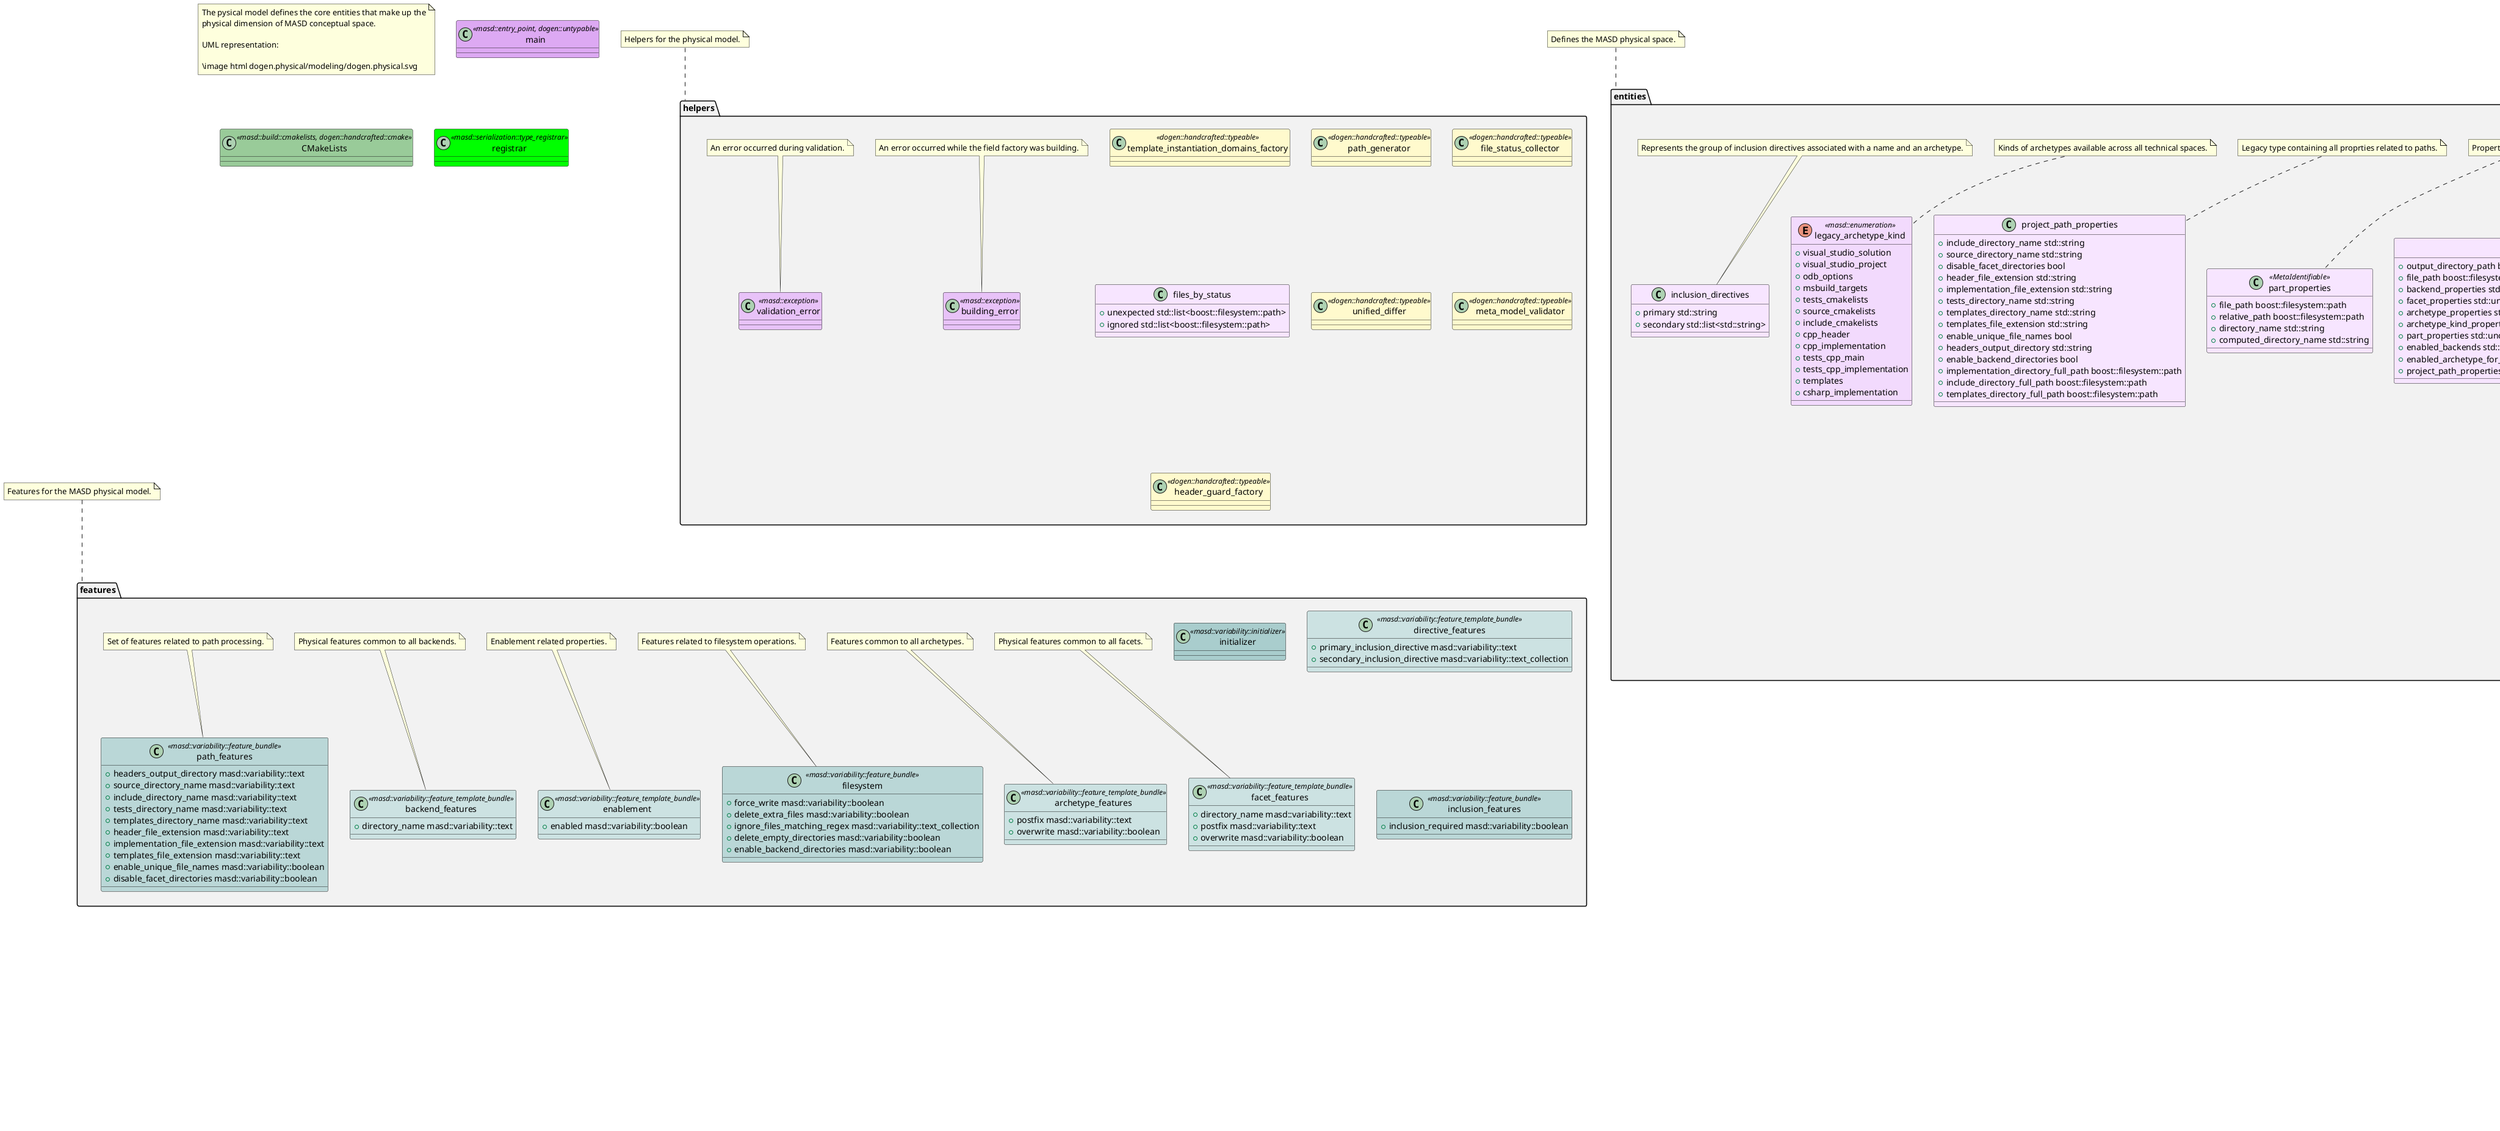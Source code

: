 @startuml
set namespaceSeparator ::
note as N1
The pysical model defines the core entities that make up the
physical dimension of MASD conceptual space.

UML representation:

\image html dogen.physical/modeling/dogen.physical.svg
end note

class main <<masd::entry_point, dogen::untypable>> #DDA9F3 {
}

class CMakeLists <<masd::build::cmakelists, dogen::handcrafted::cmake>> #99CB99 {
}

namespace helpers #F2F2F2 {
    class template_instantiation_domains_factory <<dogen::handcrafted::typeable>> #FFFACD {
    }

    class building_error <<masd::exception>> #E8C2F8 {
    }

    note top of  building_error
        An error occurred while the field factory was building.
    end note

    class path_generator <<dogen::handcrafted::typeable>> #FFFACD {
    }

    class file_status_collector <<dogen::handcrafted::typeable>> #FFFACD {
    }

    class files_by_status #F7E5FF {
        +{field} unexpected std::list<boost::filesystem::path>
        +{field} ignored std::list<boost::filesystem::path>
    }

    class unified_differ <<dogen::handcrafted::typeable>> #FFFACD {
    }

    class meta_model_validator <<dogen::handcrafted::typeable>> #FFFACD {
    }

    class validation_error <<masd::exception>> #E8C2F8 {
    }

    note top of  validation_error
        An error occurred during validation.
    end note

    class header_guard_factory <<dogen::handcrafted::typeable>> #FFFACD {
    }

}

note top of  helpers
    Helpers for the physical model.
end note

namespace entities #F2F2F2 {
    class meta_model <<ContainingMetaElement>> #F7E5FF {
        +{field} template_instantiation_domains std::unordered_map<std::string, std::vector<std::string>>
        +{field} backends std::list<backend>
        +{field} indexed_names identification::entities::physical_meta_name_indices
    }

    note top of  meta_model
        Describes the geometry of physical space.

Provides details of the backends available in the current instance of Dogen.
    end note

    class backend <<ContainingMetaElement, HasTechnicalSpace>> #F7E5FF {
        +{field} parts std::unordered_map<identification::entities::physical_meta_id, part>
        +{field} facets std::unordered_map<identification::entities::physical_meta_id, facet>
        +{field} archetypes std::unordered_map<identification::entities::physical_meta_id, archetype>
        +{field} archetype_kinds std::unordered_map<std::string, archetype_kind>
    }

    note top of  backend
        Represents a meta-region in physical space with archetypes for a primary technical
space, and associated secondary technical spaces.
    end note

    class part <<ContainingMetaElement>> #F7E5FF {
        +{field} path_configuration path_configuration
        +{field} facets std::unordered_map<identification::entities::physical_meta_id, facet>
        +{field} archetypes std::unordered_map<identification::entities::physical_meta_id, archetype>
        +{field} requires_relative_path bool
    }

    note top of  part
        Represents a meta-region in physical space with archetypes for a given part of a
component in a backend.
    end note

    class path_configuration #F7E5FF {
        +{field} external_modules path_contribution_type
        +{field} model_modules path_contribution_type
        +{field} facet path_contribution_type
        +{field} internal_modules path_contribution_type
    }

    note top of  path_configuration
        Describes how paths are handled within a part.
    end note

    enum path_contribution_type <<masd::enumeration>> #F2DAFD {
        +{field} none
        +{field} as_directories
        +{field} as_path_components
    }

    note top of  path_contribution_type
        Different kinds of contributions that can be made to the final path computation.
    end note

    class facet <<ContainingMetaElement, Postfixable>> #F7E5FF {
        +{field} archetypes std::unordered_map<identification::entities::physical_meta_id, archetype>
        +{field} helpers std::unordered_map<identification::entities::physical_meta_id, helper>
        +{field} default_archetype_for_logical_meta_model_id std::unordered_map<std::string, archetype>
    }

    note top of  facet
        Represents a meta-region in physical space with archetypes for a given theme.
    end note

    class archetype <<MetaElement, Postfixable, Associatable, HasTechnicalSpace>> #F7E5FF {
        +{field} archetype_kind_id std::string
        +{field} logical_meta_element_id identification::entities::logical_meta_id
        +{field} part identification::entities::physical_meta_id
        +{field} relations relations
    }

    note top of  archetype
        Represents a meta-artefact.
    end note

    class archetype_kind <<Describable>> #F7E5FF {
        +{field} id std::string
        +{field} file_extension std::string
    }

    note top of  archetype_kind
        Represents a type of archetypes.
    end note

    class model <<Element>> #F7E5FF {
        +{field} technical_space std::string
        +{field} managed_directories std::list<boost::filesystem::path>
        +{field} outputting_properties outputting_properties
        +{field} orphan_artefacts std::list<boost::shared_ptr<physical::entities::artefact>>
        +{field} meta_model_properties meta_model_properties
        +{field} has_generatable_artefacts bool
        +{field} regions_by_logical_id std::unordered_map<identification::entities::logical_id, region>
    }

    note top of  model
        Collection of entities representing objects in physical space.
    end note

    class Describable <<masd::object_template>> #E3B6F6 {
        +{field} description std::string
    }

    class MetaNameable <<masd::object_template>> #E3B6F6 {
        +{field} meta_name identification::entities::physical_meta_name
    }

    note top of  MetaNameable
        Ability to have a meta-name.
    end note

    class Labelable <<masd::object_template>> #E3B6F6 {
        +{field} labels std::list<identification::entities::label>
    }

    note top of  Labelable
        The ability to attach labels to an element.
    end note

    class MetaElement <<masd::object_template>> #E3B6F6 {
    }

    entities::Describable <|-- entities::MetaElement
    entities::MetaNameable <|-- entities::MetaElement
    entities::Labelable <|-- entities::MetaElement
    class ContainingMetaElement <<masd::object_template>> #E3B6F6 {
        +{field} directory_name std::string
    }

    entities::MetaElement <|-- entities::ContainingMetaElement
    note top of  ContainingMetaElement
        The meta-element can contain other meta-elements.
    end note

    class Postfixable <<masd::object_template>> #E3B6F6 {
        +{field} postfix std::string
    }

    class artefact <<Element, HasTechnicalSpace>> #F7E5FF {
        +{field} file_path boost::filesystem::path
        +{field} content std::string
        +{field} path_properties path_properties
        +{field} dependencies std::vector<boost::filesystem::path>
        +{field} unified_diff std::string
        +{field} operation operation
        +{field} enablement_properties enablement_properties
        +{field} formatting_input std::string
        +{field} relations relation_properties
    }

    note top of  artefact
        Represents an entity in physical space.
    end note

    class Configurable <<masd::object_template>> #E3B6F6 {
        +{field} configuration boost::shared_ptr<variability::entities::configuration>
    }

    note top of  Configurable
        Ability to have meta-data associated.
    end note

    class Provenance <<masd::object_template>> #E3B6F6 {
        +{field} provenance identification::entities::logical_provenance
    }

    note top of  Provenance
        Properties related to the origin of the modeling element.
    end note

    class Nameable <<masd::object_template>> #E3B6F6 {
        +{field} name identification::entities::physical_name
    }

    note top of  Nameable
        Ability to have a name.
    end note

    class LogicalPhysicalSpaceIdentity <<masd::object_template>> #E3B6F6 {
        +{field} id identification::entities::logical_meta_physical_id
    }

    class Element <<masd::object_template>> #E3B6F6 {
    }

    entities::MetaNameable <|-- entities::Element
    entities::Configurable <|-- entities::Element
    entities::Provenance <|-- entities::Element
    entities::Nameable <|-- entities::Element
    entities::LogicalPhysicalSpaceIdentity <|-- entities::Element
    class outputting_properties #F7E5FF {
        +{field} force_write bool
        +{field} delete_extra_files bool
        +{field} ignore_files_matching_regex std::vector<std::string>
        +{field} delete_empty_directories bool
    }

    note top of  outputting_properties
        Properties related to outputting.
    end note

    class operation #F7E5FF {
        +{field} type operation_type
        +{field} reason operation_reason
    }

    note top of  operation
        Operation to apply to an artefact.
    end note

    enum operation_type <<masd::enumeration>> #F2DAFD {
        +{field} create_only
        +{field} write
        +{field} ignore
        +{field} remove
    }

    note top of  operation_type
        Operation to perform to a given artefact.
    end note

    enum operation_reason <<masd::enumeration>> #F2DAFD {
        +{field} newly_generated
        +{field} changed_generated
        +{field} unchanged_generated
        +{field} already_exists
        +{field} ignore_generated
        +{field} force_write
        +{field} unexpected
        +{field} ignore_unexpected
        +{field} ignore_regex
    }

    note top of  operation_reason
        Reasons for performing an operation.
    end note

    class Associatable <<masd::object_template>> #E3B6F6 {
        +{field} depends std::list<std::string>
        +{field} generates std::list<std::string>
        +{field} generated_by std::string
    }

    note top of  Associatable
        The meta-element is associated with other meta-elements
    end note

    class model_set <<Nameable>> #F7E5FF {
        +{field} models std::list<model>
    }

    note top of  model_set
        Represents a set of related physical models.
    end note

    enum relation_status <<masd::enumeration, dogen::convertible>> #F2DAFD {
        +{field} not_relatable
        +{field} relatable
        +{field} facet_default
    }

    note top of  relation_status
        Status of a given archetype with regards to being related to other archetypes.
    end note

    class constant_relation <<Urnable, Labelable>> #F7E5FF {
        +{field} logical_model_element_id std::string
    }

    note top of  constant_relation
        Represents a relation between archetypes, fixed to a logical model element.
    end note

    class variable_relation <<Urnable>> #F7E5FF {
        +{field} type variable_relation_type
    }

    class Urnable <<masd::object_template>> #E3B6F6 {
        +{field} original_urn std::string
        +{field} resolved_urn std::string
    }

    enum variable_relation_type <<masd::enumeration>> #F2DAFD {
        +{field} self
        +{field} parent
        +{field} child
        +{field} transparent
        +{field} opaque
        +{field} associative_key
        +{field} visitation
    }

    note top of  variable_relation_type
        Lists all of the valid variable relation types.
    end note

    class relations #F7E5FF {
        +{field} status relation_status
        +{field} constant std::list<constant_relation>
        +{field} variable std::list<variable_relation>
        +{field} hard_coded std::list<hard_coded_relation>
    }

    note top of  relations
        Models relationships between archetypes.
    end note

    class hard_coded_relation #F7E5FF {
        +{field} value std::string
    }

    note top of  hard_coded_relation
        Relations against hard-coded values.
    end note

    class region <<Configurable, Provenance>> #F7E5FF {
        +{field} artefacts_by_archetype std::unordered_map<identification::entities::physical_meta_id, boost::shared_ptr<physical::entities::artefact>>
        +{field} archetype_for_role std::unordered_map<std::string, identification::entities::physical_meta_id>
        +{field} is_generatable bool
    }

    note top of  region
        Represents a region of logical-physical space fixed at one logical point.
    end note

    class enablement_properties #F7E5FF {
        +{field} enabled bool
        +{field} overwrite bool
        +{field} facet_enabled boost::optional<bool>
        +{field} archetype_enabled boost::optional<bool>
        +{field} facet_overwrite boost::optional<bool>
        +{field} archetype_overwrite boost::optional<bool>
    }

    note top of  enablement_properties
        Stores the properties related to the enablement.
    end note

    class backend_properties <<MetaIdentifiable>> #F7E5FF {
        +{field} enabled bool
        +{field} file_path boost::filesystem::path
        +{field} technical_space_version std::string
        +{field} enable_backend_directories bool
        +{field} directory_name std::string
        +{field} computed_directory_name std::string
    }

    note top of  backend_properties
        Properties related to the backend.
    end note

    class archetype_kind_properties <<MetaNameable>> #F7E5FF {
        +{field} file_extension std::string
    }

    class facet_properties <<MetaIdentifiable>> #F7E5FF {
        +{field} enabled bool
        +{field} overwrite bool
        +{field} directory_name std::string
        +{field} computed_directory_name std::string
        +{field} postfix std::string
        +{field} computed_postfix std::string
    }

    note top of  facet_properties
        Properties related to the facet.
    end note

    class archetype_properties <<MetaIdentifiable>> #F7E5FF {
        +{field} enabled bool
        +{field} overwrite boost::optional<bool>
        +{field} postfix std::string
        +{field} computed_postfix std::string
        +{field} backend_properties backend_properties
        +{field} facet_properties facet_properties
        +{field} part_properties part_properties
    }

    note top of  archetype_properties
        Properties related to the archetype.
    end note

    class meta_model_properties #F7E5FF {
        +{field} output_directory_path boost::filesystem::path
        +{field} file_path boost::filesystem::path
        +{field} backend_properties std::unordered_map<identification::entities::physical_meta_id, backend_properties>
        +{field} facet_properties std::unordered_map<identification::entities::physical_meta_id, facet_properties>
        +{field} archetype_properties std::unordered_map<identification::entities::physical_meta_id, archetype_properties>
        +{field} archetype_kind_properties std::unordered_map<identification::entities::physical_meta_id, archetype_kind_properties>
        +{field} part_properties std::unordered_map<identification::entities::physical_meta_id, part_properties>
        +{field} enabled_backends std::unordered_set<identification::entities::physical_meta_id>
        +{field} enabled_archetype_for_element std::unordered_set<identification::entities::logical_meta_physical_id>
        +{field} project_path_properties project_path_properties
    }

    note top of  meta_model_properties
        Meta-model configuration supplied by this model.

The meta-model properties represent a set of variability overrides supplied on top
of the existing physical meta-model. In addition, the properties also contain
computed values on the back of physical transforms.
    end note

    class part_properties <<MetaIdentifiable>> #F7E5FF {
        +{field} file_path boost::filesystem::path
        +{field} relative_path boost::filesystem::path
        +{field} directory_name std::string
        +{field} computed_directory_name std::string
    }

    note top of  part_properties
        Properties related to the part.
    end note

    class path_properties #F7E5FF {
        +{field} file_path boost::filesystem::path
        +{field} header_guard std::string
        +{field} inclusion_path boost::filesystem::path
        +{field} inclusion_directives inclusion_directives
        +{field} inclusion_dependencies std::list<std::string>
        +{field} using_dependencies std::list<std::string>
        +{field} relative_path boost::filesystem::path
    }

    class project_path_properties #F7E5FF {
        +{field} include_directory_name std::string
        +{field} source_directory_name std::string
        +{field} disable_facet_directories bool
        +{field} header_file_extension std::string
        +{field} implementation_file_extension std::string
        +{field} tests_directory_name std::string
        +{field} templates_directory_name std::string
        +{field} templates_file_extension std::string
        +{field} enable_unique_file_names bool
        +{field} headers_output_directory std::string
        +{field} enable_backend_directories bool
        +{field} implementation_directory_full_path boost::filesystem::path
        +{field} include_directory_full_path boost::filesystem::path
        +{field} templates_directory_full_path boost::filesystem::path
    }

    note top of  project_path_properties
        Legacy type containing all proprties related to paths.
    end note

    class MetaIdentifiable <<masd::object_template>> #E3B6F6 {
        +{field} meta_id identification::entities::physical_meta_id
    }

    enum legacy_archetype_kind <<masd::enumeration>> #F2DAFD {
        +{field} visual_studio_solution
        +{field} visual_studio_project
        +{field} odb_options
        +{field} msbuild_targets
        +{field} tests_cmakelists
        +{field} source_cmakelists
        +{field} include_cmakelists
        +{field} cpp_header
        +{field} cpp_implementation
        +{field} tests_cpp_main
        +{field} tests_cpp_implementation
        +{field} templates
        +{field} csharp_implementation
    }

    note top of  legacy_archetype_kind
        Kinds of archetypes available across all technical spaces.
    end note

    class relation_properties #F7E5FF {
        +{field} status relation_status
        +{field} relations std::list<std::string>
    }

    class inclusion_directives #F7E5FF {
        +{field} primary std::string
        +{field} secondary std::list<std::string>
    }

    note top of  inclusion_directives
        Represents the group of inclusion directives associated with a name and an archetype.
    end note

    class HasTechnicalSpace <<masd::object_template>> #E3B6F6 {
        +{field} technical_space identification::entities::technical_space
    }

    class helper <<MetaElement, Associatable, HasTechnicalSpace>> #F7E5FF {
        +{field} relations relations
        +{field} part identification::entities::physical_meta_id
        +{field} family std::string
        +{field} owning_formatters std::list<identification::entities::physical_meta_id>
        +{field} owning_facets std::list<identification::entities::physical_meta_id>
    }

}

note top of  entities
    Defines the MASD physical space.
end note

namespace features #F2F2F2 {
    class facet_features <<masd::variability::feature_template_bundle>> #CCE2E2 {
        +{field} directory_name masd::variability::text
        +{field} postfix masd::variability::text
        +{field} overwrite masd::variability::boolean
    }

    note top of  facet_features
        Physical features common to all facets.
    end note

    class archetype_features <<masd::variability::feature_template_bundle>> #CCE2E2 {
        +{field} postfix masd::variability::text
        +{field} overwrite masd::variability::boolean
    }

    note top of  archetype_features
        Features common to all archetypes.
    end note

    class initializer <<masd::variability::initializer>> #A9CDCD {
    }

    class filesystem <<masd::variability::feature_bundle>> #BAD7D7 {
        +{field} force_write masd::variability::boolean
        +{field} delete_extra_files masd::variability::boolean
        +{field} ignore_files_matching_regex masd::variability::text_collection
        +{field} delete_empty_directories masd::variability::boolean
        +{field} enable_backend_directories masd::variability::boolean
    }

    note top of  filesystem
        Features related to filesystem operations.
    end note

    class enablement <<masd::variability::feature_template_bundle>> #CCE2E2 {
        +{field} enabled masd::variability::boolean
    }

    note top of  enablement
        Enablement related properties.
    end note

    class backend_features <<masd::variability::feature_template_bundle>> #CCE2E2 {
        +{field} directory_name masd::variability::text
    }

    note top of  backend_features
        Physical features common to all backends.
    end note

    class path_features <<masd::variability::feature_bundle>> #BAD7D7 {
        +{field} headers_output_directory masd::variability::text
        +{field} source_directory_name masd::variability::text
        +{field} include_directory_name masd::variability::text
        +{field} tests_directory_name masd::variability::text
        +{field} templates_directory_name masd::variability::text
        +{field} header_file_extension masd::variability::text
        +{field} implementation_file_extension masd::variability::text
        +{field} templates_file_extension masd::variability::text
        +{field} enable_unique_file_names masd::variability::boolean
        +{field} disable_facet_directories masd::variability::boolean
    }

    note top of  path_features
        Set of features related to path processing.
    end note

    class directive_features <<masd::variability::feature_template_bundle>> #CCE2E2 {
        +{field} primary_inclusion_directive masd::variability::text
        +{field} secondary_inclusion_directive masd::variability::text_collection
    }

    class inclusion_features <<masd::variability::feature_bundle>> #BAD7D7 {
        +{field} inclusion_required masd::variability::boolean
    }

}

note top of  features
    Features for the MASD physical model.
end note

namespace transforms #F2F2F2 {
    class context <<dogen::typeable, dogen::pretty_printable>> #F7E5FF {
        +{field} diffing_configuration boost::optional<diffing_configuration>
        +{field} reporting_configuration boost::optional<reporting_configuration>
        +{field} dry_run_mode_enabled bool
        +{field} feature_model boost::shared_ptr<variability::entities::feature_model>
        +{field} meta_model boost::shared_ptr<entities::meta_model>
        +{field} tracer boost::shared_ptr<tracing::tracer>
        +{field} output_directory_path boost::filesystem::path
    }

    class transform_exception <<masd::exception>> #E8C2F8 {
    }

    class file_generation_chain <<dogen::handcrafted::typeable>> #FFFACD {
    }

    class write_artefacts_transform <<dogen::handcrafted::typeable>> #FFFACD {
    }

    class update_outputting_properties_transform <<dogen::handcrafted::typeable>> #FFFACD {
    }

    class remove_files_transform <<dogen::handcrafted::typeable>> #FFFACD {
    }

    class generate_report_transform <<dogen::handcrafted::typeable>> #FFFACD {
    }

    class model_post_processing_chain <<dogen::handcrafted::typeable>> #FFFACD {
    }

    class generate_diffs_transform <<dogen::handcrafted::typeable>> #FFFACD {
    }

    class gather_external_artefacts_transform <<dogen::handcrafted::typeable>> #FFFACD {
    }

    class generate_patch_transform <<dogen::handcrafted::typeable>> #FFFACD {
    }

    class mock_content_filler_transform <<dogen::handcrafted::typeable>> #FFFACD {
    }

    class operation_transform <<dogen::handcrafted::typeable>> #FFFACD {
    }

    class merge_transform <<dogen::handcrafted::typeable>> #FFFACD {
    }

    class meta_model_production_chain <<dogen::handcrafted::typeable>> #FFFACD {
    }

    class compute_name_indices_transform <<dogen::handcrafted::typeable>> #FFFACD {
    }

    class minimal_context <<dogen::typeable, dogen::pretty_printable>> #F7E5FF {
        +{field} tracer boost::shared_ptr<tracing::tracer>
    }

    note top of  minimal_context
        Smallest possible context required for bootstrapping purposes.
    end note

    class meta_model_assembly_transform <<dogen::handcrafted::typeable>> #FFFACD {
    }

    class compute_template_instantiation_domains <<dogen::handcrafted::typeable>> #FFFACD {
    }

    class model_population_chain <<dogen::handcrafted::typeable>> #FFFACD {
    }

    class meta_model_properties_transform <<dogen::handcrafted::typeable>> #FFFACD {
    }

    class enablement_transform <<dogen::handcrafted::typeable>> #FFFACD {
    }

    class generability_transform <<dogen::handcrafted::typeable>> #FFFACD {
    }

    class paths_transform <<dogen::handcrafted::typeable>> #FFFACD {
    }

    class remove_regions_transform <<dogen::handcrafted::typeable>> #FFFACD {
    }

    class legacy_paths_transform <<dogen::handcrafted::typeable>> #FFFACD {
    }

    class relations_transform <<dogen::handcrafted::typeable>> #FFFACD {
    }

}

note top of  transforms
    Contains all of the transforms needed to produce
models and meta-models for the physical model.
end note

class registrar <<masd::serialization::type_registrar>> #00FF00 {
}

@enduml

